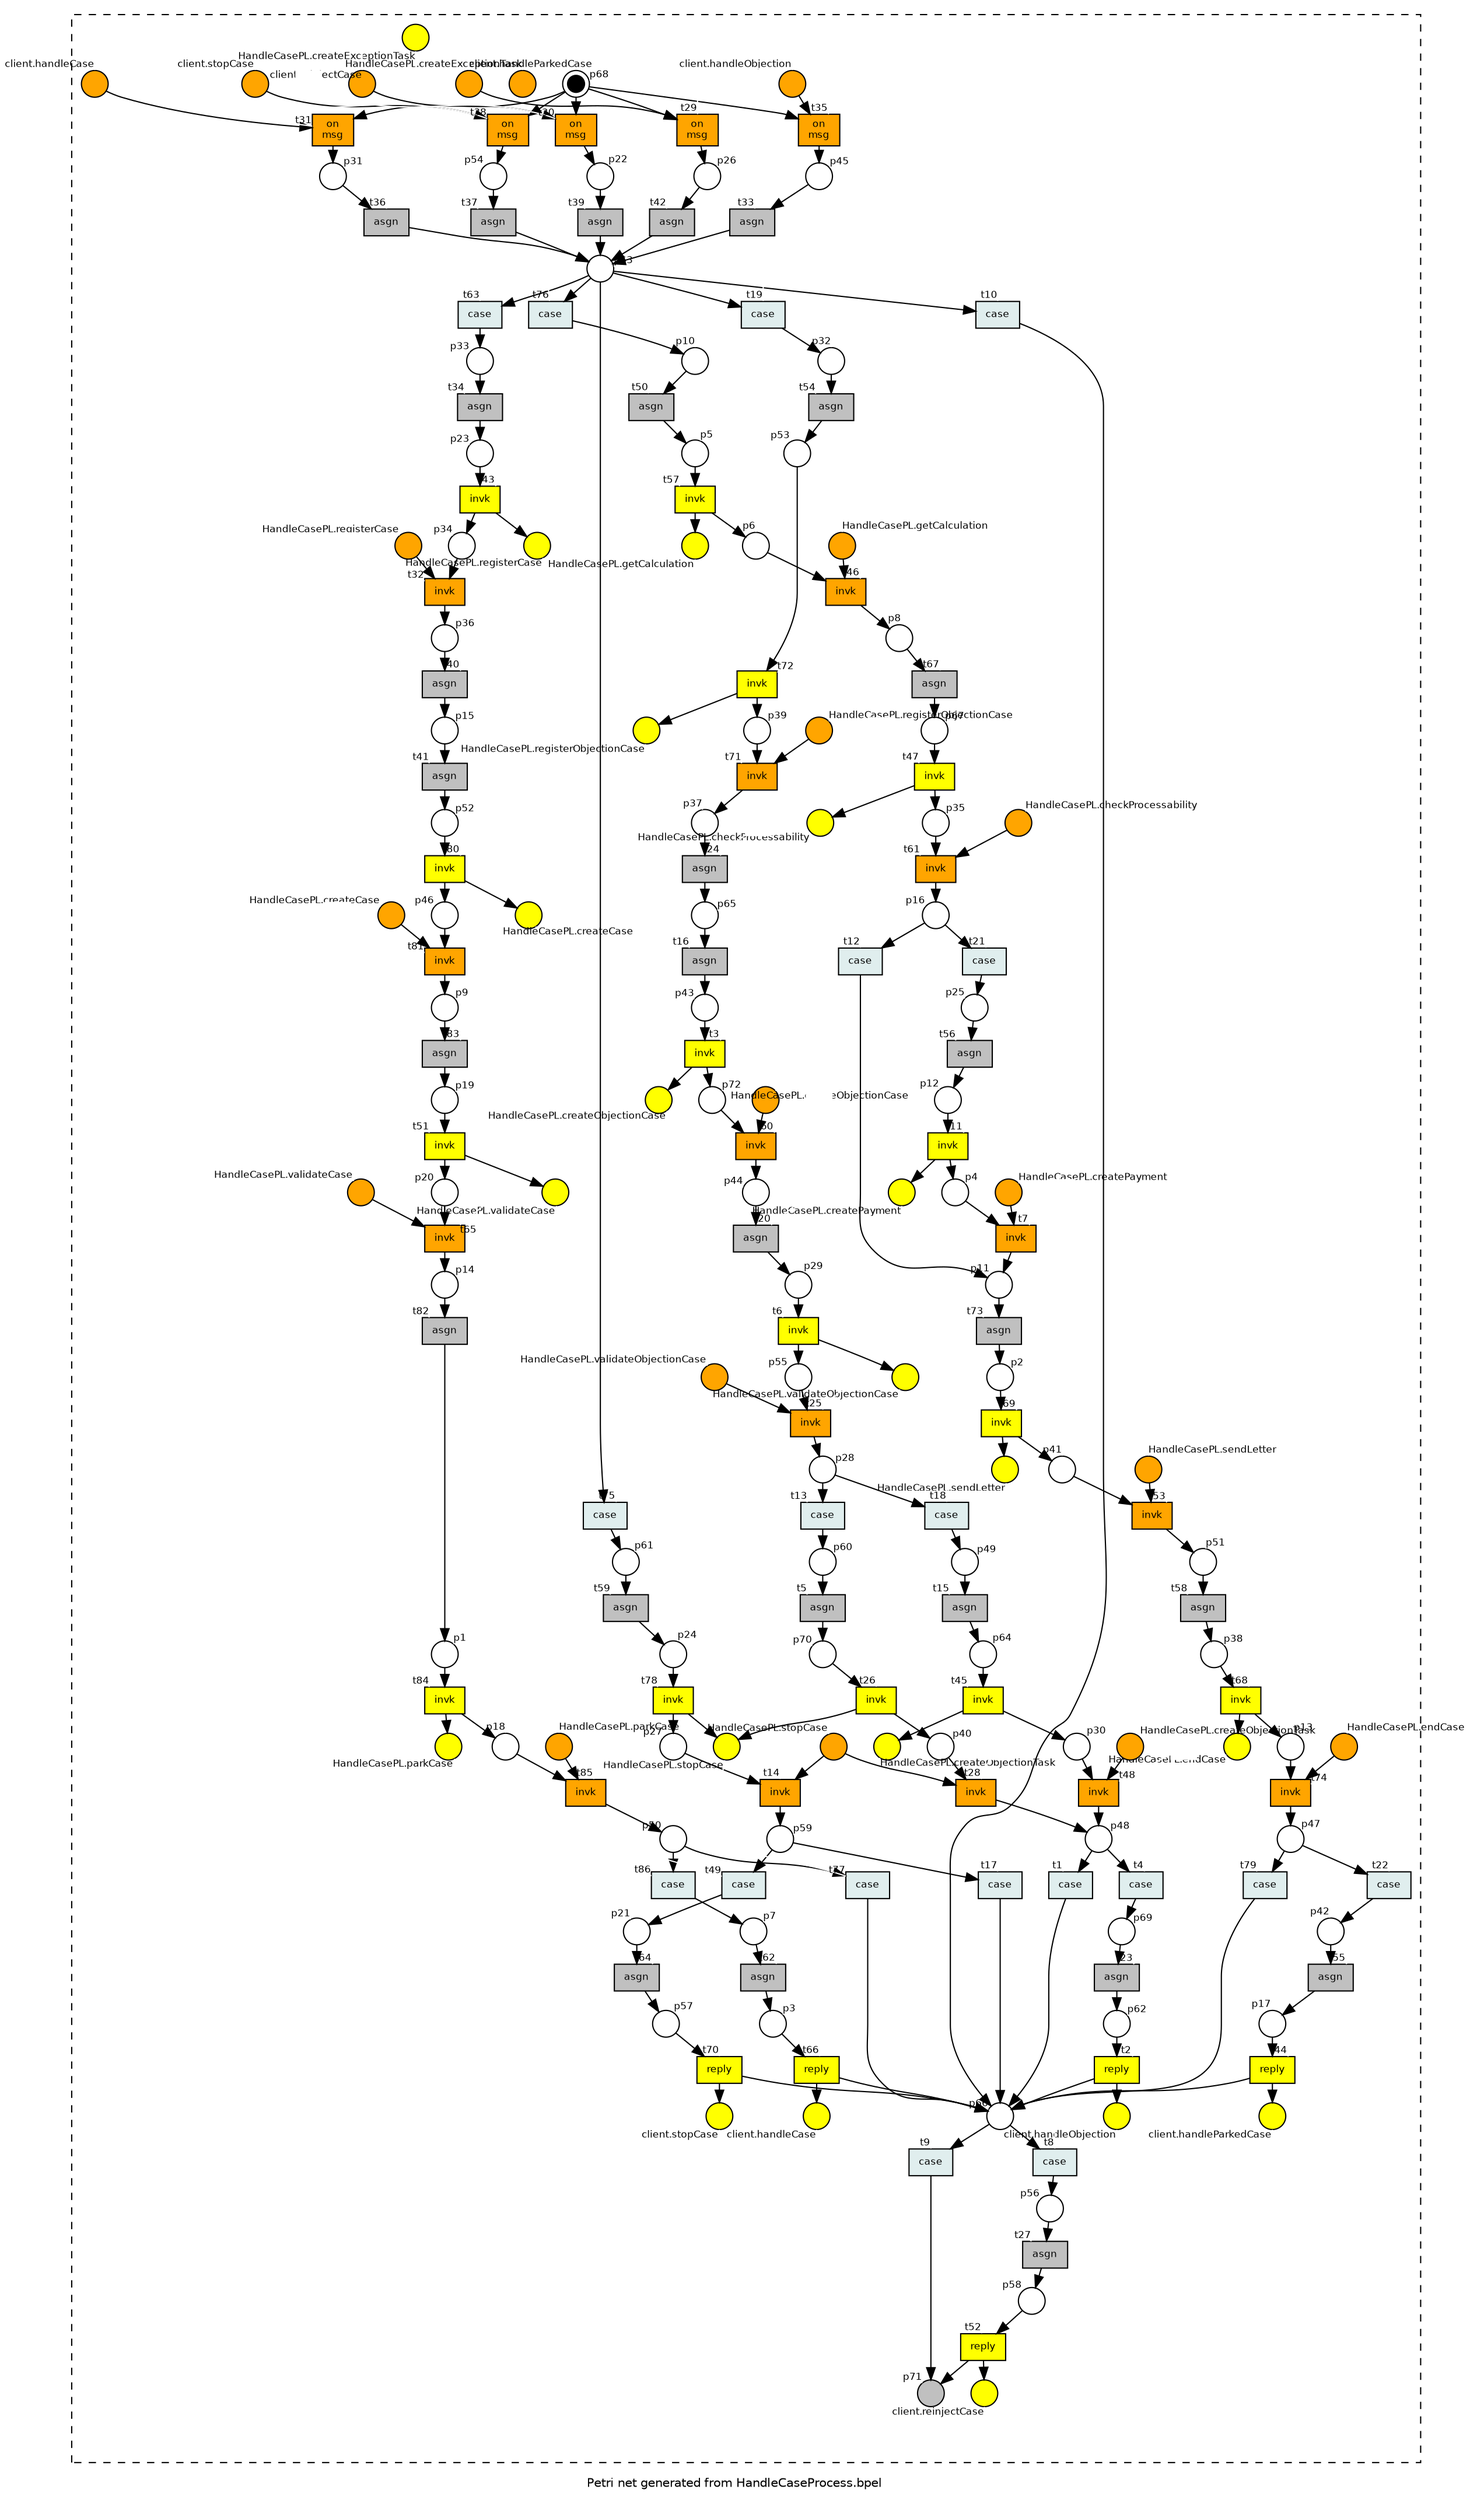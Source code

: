 digraph N {
 graph [fontname="Helvetica" nodesep=0.3 ranksep="0.2 equally" fontsize=10 label="Petri net generated from HandleCaseProcess.bpel"]
 node [fontname="Helvetica" fontsize=8  width=".3" height=".3" label="" style=filled fillcolor=white]
 edge [fontname="Helvetica" fontsize=8 color=white arrowhead=none weight="20.0"]


 // places
 node [shape=circle];
 p1  	[]
 p1_l	[shape=none];
 p1_l -> p1 [headlabel="p1"]
 p2  	[]
 p2_l	[shape=none];
 p2_l -> p2 [headlabel="p2"]
 p3  	[]
 p3_l	[shape=none];
 p3_l -> p3 [headlabel="p3"]
 p4  	[]
 p4_l	[shape=none];
 p4_l -> p4 [headlabel="p4"]
 p5  	[]
 p5_l	[shape=none];
 p5_l -> p5 [headlabel="p5"]
 p6  	[]
 p6_l	[shape=none];
 p6_l -> p6 [headlabel="p6"]
 p7  	[]
 p7_l	[shape=none];
 p7_l -> p7 [headlabel="p7"]
 p8  	[]
 p8_l	[shape=none];
 p8_l -> p8 [headlabel="p8"]
 p9  	[]
 p9_l	[shape=none];
 p9_l -> p9 [headlabel="p9"]
 p10  	[]
 p10_l	[shape=none];
 p10_l -> p10 [headlabel="p10"]
 p11  	[]
 p11_l	[shape=none];
 p11_l -> p11 [headlabel="p11"]
 p12  	[]
 p12_l	[shape=none];
 p12_l -> p12 [headlabel="p12"]
 p13  	[]
 p13_l	[shape=none];
 p13_l -> p13 [headlabel="p13"]
 p14  	[]
 p14_l	[shape=none];
 p14_l -> p14 [headlabel="p14"]
 p15  	[]
 p15_l	[shape=none];
 p15_l -> p15 [headlabel="p15"]
 p16  	[]
 p16_l	[shape=none];
 p16_l -> p16 [headlabel="p16"]
 p17  	[]
 p17_l	[shape=none];
 p17_l -> p17 [headlabel="p17"]
 p18  	[]
 p18_l	[shape=none];
 p18_l -> p18 [headlabel="p18"]
 p19  	[]
 p19_l	[shape=none];
 p19_l -> p19 [headlabel="p19"]
 p20  	[]
 p20_l	[shape=none];
 p20_l -> p20 [headlabel="p20"]
 p21  	[]
 p21_l	[shape=none];
 p21_l -> p21 [headlabel="p21"]
 p22  	[]
 p22_l	[shape=none];
 p22_l -> p22 [headlabel="p22"]
 p23  	[]
 p23_l	[shape=none];
 p23_l -> p23 [headlabel="p23"]
 p24  	[]
 p24_l	[shape=none];
 p24_l -> p24 [headlabel="p24"]
 p25  	[]
 p25_l	[shape=none];
 p25_l -> p25 [headlabel="p25"]
 p26  	[]
 p26_l	[shape=none];
 p26_l -> p26 [headlabel="p26"]
 p27  	[]
 p27_l	[shape=none];
 p27_l -> p27 [headlabel="p27"]
 p28  	[]
 p28_l	[shape=none];
 p28_l -> p28 [headlabel="p28"]
 p29  	[]
 p29_l	[shape=none];
 p29_l -> p29 [headlabel="p29"]
 p30  	[]
 p30_l	[shape=none];
 p30_l -> p30 [headlabel="p30"]
 p31  	[]
 p31_l	[shape=none];
 p31_l -> p31 [headlabel="p31"]
 p32  	[]
 p32_l	[shape=none];
 p32_l -> p32 [headlabel="p32"]
 p33  	[]
 p33_l	[shape=none];
 p33_l -> p33 [headlabel="p33"]
 p34  	[]
 p34_l	[shape=none];
 p34_l -> p34 [headlabel="p34"]
 p35  	[]
 p35_l	[shape=none];
 p35_l -> p35 [headlabel="p35"]
 p36  	[]
 p36_l	[shape=none];
 p36_l -> p36 [headlabel="p36"]
 p37  	[]
 p37_l	[shape=none];
 p37_l -> p37 [headlabel="p37"]
 p38  	[]
 p38_l	[shape=none];
 p38_l -> p38 [headlabel="p38"]
 p39  	[]
 p39_l	[shape=none];
 p39_l -> p39 [headlabel="p39"]
 p40  	[]
 p40_l	[shape=none];
 p40_l -> p40 [headlabel="p40"]
 p41  	[]
 p41_l	[shape=none];
 p41_l -> p41 [headlabel="p41"]
 p42  	[]
 p42_l	[shape=none];
 p42_l -> p42 [headlabel="p42"]
 p43  	[]
 p43_l	[shape=none];
 p43_l -> p43 [headlabel="p43"]
 p44  	[]
 p44_l	[shape=none];
 p44_l -> p44 [headlabel="p44"]
 p45  	[]
 p45_l	[shape=none];
 p45_l -> p45 [headlabel="p45"]
 p46  	[]
 p46_l	[shape=none];
 p46_l -> p46 [headlabel="p46"]
 p47  	[]
 p47_l	[shape=none];
 p47_l -> p47 [headlabel="p47"]
 p48  	[]
 p48_l	[shape=none];
 p48_l -> p48 [headlabel="p48"]
 p49  	[]
 p49_l	[shape=none];
 p49_l -> p49 [headlabel="p49"]
 p50  	[]
 p50_l	[shape=none];
 p50_l -> p50 [headlabel="p50"]
 p51  	[]
 p51_l	[shape=none];
 p51_l -> p51 [headlabel="p51"]
 p52  	[]
 p52_l	[shape=none];
 p52_l -> p52 [headlabel="p52"]
 p53  	[]
 p53_l	[shape=none];
 p53_l -> p53 [headlabel="p53"]
 p54  	[]
 p54_l	[shape=none];
 p54_l -> p54 [headlabel="p54"]
 p73  	[fillcolor=orange]
 p73_l	[shape=none];
 p73_l -> p73 [headlabel="client.handleObjection"]
 p55  	[]
 p55_l	[shape=none];
 p55_l -> p55 [headlabel="p55"]
 p74  	[fillcolor=orange]
 p74_l	[shape=none];
 p74_l -> p74 [headlabel="HandleCasePL.createExceptionTask"]
 p75  	[fillcolor=orange]
 p75_l	[shape=none];
 p75_l -> p75 [headlabel="client.stopCase"]
 p76  	[fillcolor=orange]
 p76_l	[shape=none];
 p76_l -> p76 [headlabel="client.handleParkedCase"]
 p56  	[]
 p56_l	[shape=none];
 p56_l -> p56 [headlabel="p56"]
 p57  	[]
 p57_l	[shape=none];
 p57_l -> p57 [headlabel="p57"]
 p58  	[]
 p58_l	[shape=none];
 p58_l -> p58 [headlabel="p58"]
 p59  	[]
 p59_l	[shape=none];
 p59_l -> p59 [headlabel="p59"]
 p60  	[]
 p60_l	[shape=none];
 p60_l -> p60 [headlabel="p60"]
 p61  	[]
 p61_l	[shape=none];
 p61_l -> p61 [headlabel="p61"]
 p62  	[]
 p62_l	[shape=none];
 p62_l -> p62 [headlabel="p62"]
 p63  	[]
 p63_l	[shape=none];
 p63_l -> p63 [headlabel="p63"]
 p64  	[]
 p64_l	[shape=none];
 p64_l -> p64 [headlabel="p64"]
 p65  	[]
 p65_l	[shape=none];
 p65_l -> p65 [headlabel="p65"]
 p66  	[]
 p66_l	[shape=none];
 p66_l -> p66 [headlabel="p66"]
 p67  	[]
 p67_l	[shape=none];
 p67_l -> p67 [headlabel="p67"]
 p68  	[fillcolor=black peripheries=2 height=".2" width=".2" ]
 p68_l	[shape=none];
 p68_l -> p68 [headlabel="p68"]
 p69  	[]
 p69_l	[shape=none];
 p69_l -> p69 [headlabel="p69"]
 p70  	[]
 p70_l	[shape=none];
 p70_l -> p70 [headlabel="p70"]
 p71  	[fillcolor=gray]
 p71_l	[shape=none];
 p71_l -> p71 [headlabel="p71"]
 p72  	[]
 p72_l	[shape=none];
 p72_l -> p72 [headlabel="p72"]
 p93  	[fillcolor=yellow]
 p93_l	[shape=none];
 p93 -> p93_l [taillabel="HandleCasePL.validateCase"]
 p94  	[fillcolor=yellow]
 p94_l	[shape=none];
 p94 -> p94_l [taillabel="HandleCasePL.endCase"]
 p95  	[fillcolor=yellow]
 p95_l	[shape=none];
 p95 -> p95_l [taillabel="HandleCasePL.createCase"]
 p77  	[fillcolor=orange]
 p77_l	[shape=none];
 p77_l -> p77 [headlabel="HandleCasePL.parkCase"]
 p78  	[fillcolor=orange]
 p78_l	[shape=none];
 p78_l -> p78 [headlabel="HandleCasePL.registerObjectionCase"]
 p96  	[fillcolor=yellow]
 p96_l	[shape=none];
 p96 -> p96_l [taillabel="client.handleObjection"]
 p97  	[fillcolor=yellow]
 p97_l	[shape=none];
 p97 -> p97_l [taillabel="HandleCasePL.validateObjectionCase"]
 p98  	[fillcolor=yellow]
 p98_l	[shape=none];
 p98 -> p98_l [taillabel="HandleCasePL.getCalculation"]
 p99  	[fillcolor=yellow]
 p99_l	[shape=none];
 p99 -> p99_l [taillabel="HandleCasePL.createPayment"]
 p100  	[fillcolor=yellow]
 p100_l	[shape=none];
 p100 -> p100_l [taillabel="client.stopCase"]
 p101  	[fillcolor=yellow]
 p101_l	[shape=none];
 p101 -> p101_l [taillabel="HandleCasePL.createObjectionCase"]
 p79  	[fillcolor=orange]
 p79_l	[shape=none];
 p79_l -> p79 [headlabel="HandleCasePL.registerCase"]
 p80  	[fillcolor=orange]
 p80_l	[shape=none];
 p80_l -> p80 [headlabel="HandleCasePL.createPayment"]
 p102  	[fillcolor=yellow]
 p102_l	[shape=none];
 p102 -> p102_l [taillabel="HandleCasePL.checkProcessability"]
 p103  	[fillcolor=yellow]
 p103_l	[shape=none];
 p103 -> p103_l [taillabel="HandleCasePL.createExceptionTask"]
 p104  	[fillcolor=yellow]
 p104_l	[shape=none];
 p104 -> p104_l [taillabel="client.handleCase"]
 p81  	[fillcolor=orange]
 p81_l	[shape=none];
 p81_l -> p81 [headlabel="HandleCasePL.validateCase"]
 p82  	[fillcolor=orange]
 p82_l	[shape=none];
 p82_l -> p82 [headlabel="HandleCasePL.createObjectionTask"]
 p83  	[fillcolor=orange]
 p83_l	[shape=none];
 p83_l -> p83 [headlabel="client.handleCase"]
 p84  	[fillcolor=orange]
 p84_l	[shape=none];
 p84_l -> p84 [headlabel="HandleCasePL.endCase"]
 p85  	[fillcolor=orange]
 p85_l	[shape=none];
 p85_l -> p85 [headlabel="HandleCasePL.getCalculation"]
 p105  	[fillcolor=yellow]
 p105_l	[shape=none];
 p105 -> p105_l [taillabel="HandleCasePL.createObjectionTask"]
 p106  	[fillcolor=yellow]
 p106_l	[shape=none];
 p106 -> p106_l [taillabel="client.handleParkedCase"]
 p107  	[fillcolor=yellow]
 p107_l	[shape=none];
 p107 -> p107_l [taillabel="HandleCasePL.sendLetter"]
 p108  	[fillcolor=yellow]
 p108_l	[shape=none];
 p108 -> p108_l [taillabel="HandleCasePL.stopCase"]
 p109  	[fillcolor=yellow]
 p109_l	[shape=none];
 p109 -> p109_l [taillabel="HandleCasePL.registerObjectionCase"]
 p110  	[fillcolor=yellow]
 p110_l	[shape=none];
 p110 -> p110_l [taillabel="HandleCasePL.parkCase"]
 p111  	[fillcolor=yellow]
 p111_l	[shape=none];
 p111 -> p111_l [taillabel="client.reinjectCase"]
 p112  	[fillcolor=yellow]
 p112_l	[shape=none];
 p112 -> p112_l [taillabel="HandleCasePL.registerCase"]
 p86  	[fillcolor=orange]
 p86_l	[shape=none];
 p86_l -> p86 [headlabel="HandleCasePL.checkProcessability"]
 p87  	[fillcolor=orange]
 p87_l	[shape=none];
 p87_l -> p87 [headlabel="client.reinjectCase"]
 p88  	[fillcolor=orange]
 p88_l	[shape=none];
 p88_l -> p88 [headlabel="HandleCasePL.createCase"]
 p89  	[fillcolor=orange]
 p89_l	[shape=none];
 p89_l -> p89 [headlabel="HandleCasePL.createObjectionCase"]
 p90  	[fillcolor=orange]
 p90_l	[shape=none];
 p90_l -> p90 [headlabel="HandleCasePL.stopCase"]
 p91  	[fillcolor=orange]
 p91_l	[shape=none];
 p91_l -> p91 [headlabel="HandleCasePL.validateObjectionCase"]
 p92  	[fillcolor=orange]
 p92_l	[shape=none];
 p92_l -> p92 [headlabel="HandleCasePL.sendLetter"]

 // transitions
 node [shape=box]
 t1  	[label="case" fillcolor=azure2]
 t1_l	[shape=none];
 t1_l -> t1 [headlabel="t1"]
 t2  	[fillcolor=yellow label="reply"]
 t2_l	[shape=none];
 t2_l -> t2 [headlabel="t2"]
 t3  	[fillcolor=yellow label="invk"]
 t3_l	[shape=none];
 t3_l -> t3 [headlabel="t3"]
 t4  	[label="case" fillcolor=azure2]
 t4_l	[shape=none];
 t4_l -> t4 [headlabel="t4"]
 t5  	[label="asgn" fillcolor=gray]
 t5_l	[shape=none];
 t5_l -> t5 [headlabel="t5"]
 t6  	[fillcolor=yellow label="invk"]
 t6_l	[shape=none];
 t6_l -> t6 [headlabel="t6"]
 t7  	[fillcolor=orange label="invk"]
 t7_l	[shape=none];
 t7_l -> t7 [headlabel="t7"]
 t8  	[label="case" fillcolor=azure2]
 t8_l	[shape=none];
 t8_l -> t8 [headlabel="t8"]
 t9  	[label="case" fillcolor=azure2]
 t9_l	[shape=none];
 t9_l -> t9 [headlabel="t9"]
 t10  	[label="case" fillcolor=azure2]
 t10_l	[shape=none];
 t10_l -> t10 [headlabel="t10"]
 t11  	[fillcolor=yellow label="invk"]
 t11_l	[shape=none];
 t11_l -> t11 [headlabel="t11"]
 t12  	[label="case" fillcolor=azure2]
 t12_l	[shape=none];
 t12_l -> t12 [headlabel="t12"]
 t13  	[label="case" fillcolor=azure2]
 t13_l	[shape=none];
 t13_l -> t13 [headlabel="t13"]
 t14  	[fillcolor=orange label="invk"]
 t14_l	[shape=none];
 t14_l -> t14 [headlabel="t14"]
 t15  	[label="asgn" fillcolor=gray]
 t15_l	[shape=none];
 t15_l -> t15 [headlabel="t15"]
 t16  	[label="asgn" fillcolor=gray]
 t16_l	[shape=none];
 t16_l -> t16 [headlabel="t16"]
 t17  	[label="case" fillcolor=azure2]
 t17_l	[shape=none];
 t17_l -> t17 [headlabel="t17"]
 t18  	[label="case" fillcolor=azure2]
 t18_l	[shape=none];
 t18_l -> t18 [headlabel="t18"]
 t19  	[label="case" fillcolor=azure2]
 t19_l	[shape=none];
 t19_l -> t19 [headlabel="t19"]
 t20  	[label="asgn" fillcolor=gray]
 t20_l	[shape=none];
 t20_l -> t20 [headlabel="t20"]
 t21  	[label="case" fillcolor=azure2]
 t21_l	[shape=none];
 t21_l -> t21 [headlabel="t21"]
 t22  	[label="case" fillcolor=azure2]
 t22_l	[shape=none];
 t22_l -> t22 [headlabel="t22"]
 t23  	[label="asgn" fillcolor=gray]
 t23_l	[shape=none];
 t23_l -> t23 [headlabel="t23"]
 t24  	[label="asgn" fillcolor=gray]
 t24_l	[shape=none];
 t24_l -> t24 [headlabel="t24"]
 t25  	[fillcolor=orange label="invk"]
 t25_l	[shape=none];
 t25_l -> t25 [headlabel="t25"]
 t26  	[fillcolor=yellow label="invk"]
 t26_l	[shape=none];
 t26_l -> t26 [headlabel="t26"]
 t27  	[label="asgn" fillcolor=gray]
 t27_l	[shape=none];
 t27_l -> t27 [headlabel="t27"]
 t28  	[fillcolor=orange label="invk"]
 t28_l	[shape=none];
 t28_l -> t28 [headlabel="t28"]
 t29  	[fillcolor=orange label="on\nmsg"]
 t29_l	[shape=none];
 t29_l -> t29 [headlabel="t29"]
 t30  	[fillcolor=orange label="on\nmsg"]
 t30_l	[shape=none];
 t30_l -> t30 [headlabel="t30"]
 t31  	[fillcolor=orange label="on\nmsg"]
 t31_l	[shape=none];
 t31_l -> t31 [headlabel="t31"]
 t32  	[fillcolor=orange label="invk"]
 t32_l	[shape=none];
 t32_l -> t32 [headlabel="t32"]
 t33  	[label="asgn" fillcolor=gray]
 t33_l	[shape=none];
 t33_l -> t33 [headlabel="t33"]
 t34  	[label="asgn" fillcolor=gray]
 t34_l	[shape=none];
 t34_l -> t34 [headlabel="t34"]
 t35  	[fillcolor=orange label="on\nmsg"]
 t35_l	[shape=none];
 t35_l -> t35 [headlabel="t35"]
 t36  	[label="asgn" fillcolor=gray]
 t36_l	[shape=none];
 t36_l -> t36 [headlabel="t36"]
 t37  	[label="asgn" fillcolor=gray]
 t37_l	[shape=none];
 t37_l -> t37 [headlabel="t37"]
 t38  	[fillcolor=orange label="on\nmsg"]
 t38_l	[shape=none];
 t38_l -> t38 [headlabel="t38"]
 t39  	[label="asgn" fillcolor=gray]
 t39_l	[shape=none];
 t39_l -> t39 [headlabel="t39"]
 t40  	[label="asgn" fillcolor=gray]
 t40_l	[shape=none];
 t40_l -> t40 [headlabel="t40"]
 t41  	[label="asgn" fillcolor=gray]
 t41_l	[shape=none];
 t41_l -> t41 [headlabel="t41"]
 t42  	[label="asgn" fillcolor=gray]
 t42_l	[shape=none];
 t42_l -> t42 [headlabel="t42"]
 t43  	[fillcolor=yellow label="invk"]
 t43_l	[shape=none];
 t43_l -> t43 [headlabel="t43"]
 t44  	[fillcolor=yellow label="reply"]
 t44_l	[shape=none];
 t44_l -> t44 [headlabel="t44"]
 t45  	[fillcolor=yellow label="invk"]
 t45_l	[shape=none];
 t45_l -> t45 [headlabel="t45"]
 t46  	[fillcolor=orange label="invk"]
 t46_l	[shape=none];
 t46_l -> t46 [headlabel="t46"]
 t47  	[fillcolor=yellow label="invk"]
 t47_l	[shape=none];
 t47_l -> t47 [headlabel="t47"]
 t48  	[fillcolor=orange label="invk"]
 t48_l	[shape=none];
 t48_l -> t48 [headlabel="t48"]
 t49  	[label="case" fillcolor=azure2]
 t49_l	[shape=none];
 t49_l -> t49 [headlabel="t49"]
 t50  	[label="asgn" fillcolor=gray]
 t50_l	[shape=none];
 t50_l -> t50 [headlabel="t50"]
 t51  	[fillcolor=yellow label="invk"]
 t51_l	[shape=none];
 t51_l -> t51 [headlabel="t51"]
 t52  	[fillcolor=yellow label="reply"]
 t52_l	[shape=none];
 t52_l -> t52 [headlabel="t52"]
 t53  	[fillcolor=orange label="invk"]
 t53_l	[shape=none];
 t53_l -> t53 [headlabel="t53"]
 t54  	[label="asgn" fillcolor=gray]
 t54_l	[shape=none];
 t54_l -> t54 [headlabel="t54"]
 t55  	[label="asgn" fillcolor=gray]
 t55_l	[shape=none];
 t55_l -> t55 [headlabel="t55"]
 t56  	[label="asgn" fillcolor=gray]
 t56_l	[shape=none];
 t56_l -> t56 [headlabel="t56"]
 t57  	[fillcolor=yellow label="invk"]
 t57_l	[shape=none];
 t57_l -> t57 [headlabel="t57"]
 t58  	[label="asgn" fillcolor=gray]
 t58_l	[shape=none];
 t58_l -> t58 [headlabel="t58"]
 t59  	[label="asgn" fillcolor=gray]
 t59_l	[shape=none];
 t59_l -> t59 [headlabel="t59"]
 t60  	[fillcolor=orange label="invk"]
 t60_l	[shape=none];
 t60_l -> t60 [headlabel="t60"]
 t61  	[fillcolor=orange label="invk"]
 t61_l	[shape=none];
 t61_l -> t61 [headlabel="t61"]
 t62  	[label="asgn" fillcolor=gray]
 t62_l	[shape=none];
 t62_l -> t62 [headlabel="t62"]
 t63  	[label="case" fillcolor=azure2]
 t63_l	[shape=none];
 t63_l -> t63 [headlabel="t63"]
 t64  	[label="asgn" fillcolor=gray]
 t64_l	[shape=none];
 t64_l -> t64 [headlabel="t64"]
 t65  	[fillcolor=orange label="invk"]
 t65_l	[shape=none];
 t65_l -> t65 [headlabel="t65"]
 t66  	[fillcolor=yellow label="reply"]
 t66_l	[shape=none];
 t66_l -> t66 [headlabel="t66"]
 t67  	[label="asgn" fillcolor=gray]
 t67_l	[shape=none];
 t67_l -> t67 [headlabel="t67"]
 t68  	[fillcolor=yellow label="invk"]
 t68_l	[shape=none];
 t68_l -> t68 [headlabel="t68"]
 t69  	[fillcolor=yellow label="invk"]
 t69_l	[shape=none];
 t69_l -> t69 [headlabel="t69"]
 t70  	[fillcolor=yellow label="reply"]
 t70_l	[shape=none];
 t70_l -> t70 [headlabel="t70"]
 t71  	[fillcolor=orange label="invk"]
 t71_l	[shape=none];
 t71_l -> t71 [headlabel="t71"]
 t72  	[fillcolor=yellow label="invk"]
 t72_l	[shape=none];
 t72_l -> t72 [headlabel="t72"]
 t73  	[label="asgn" fillcolor=gray]
 t73_l	[shape=none];
 t73_l -> t73 [headlabel="t73"]
 t74  	[fillcolor=orange label="invk"]
 t74_l	[shape=none];
 t74_l -> t74 [headlabel="t74"]
 t75  	[label="case" fillcolor=azure2]
 t75_l	[shape=none];
 t75_l -> t75 [headlabel="t75"]
 t76  	[label="case" fillcolor=azure2]
 t76_l	[shape=none];
 t76_l -> t76 [headlabel="t76"]
 t77  	[label="case" fillcolor=azure2]
 t77_l	[shape=none];
 t77_l -> t77 [headlabel="t77"]
 t78  	[fillcolor=yellow label="invk"]
 t78_l	[shape=none];
 t78_l -> t78 [headlabel="t78"]
 t79  	[label="case" fillcolor=azure2]
 t79_l	[shape=none];
 t79_l -> t79 [headlabel="t79"]
 t80  	[fillcolor=yellow label="invk"]
 t80_l	[shape=none];
 t80_l -> t80 [headlabel="t80"]
 t81  	[fillcolor=orange label="invk"]
 t81_l	[shape=none];
 t81_l -> t81 [headlabel="t81"]
 t82  	[label="asgn" fillcolor=gray]
 t82_l	[shape=none];
 t82_l -> t82 [headlabel="t82"]
 t83  	[label="asgn" fillcolor=gray]
 t83_l	[shape=none];
 t83_l -> t83 [headlabel="t83"]
 t84  	[fillcolor=yellow label="invk"]
 t84_l	[shape=none];
 t84_l -> t84 [headlabel="t84"]
 t85  	[fillcolor=orange label="invk"]
 t85_l	[shape=none];
 t85_l -> t85 [headlabel="t85"]
 t86  	[label="case" fillcolor=azure2]
 t86_l	[shape=none];
 t86_l -> t86 [headlabel="t86"]

 // cluster the inner of the net
 subgraph cluster1
 {
  t1 t1_l t2 t2_l t3 t3_l t4 t4_l t5 t5_l t6 t6_l t7 t7_l t8 t8_l t9 t9_l t10 t10_l t11 t11_l t12 t12_l t13 t13_l t14 t14_l t15 t15_l t16 t16_l t17 t17_l t18 t18_l t19 t19_l t20 t20_l t21 t21_l t22 t22_l t23 t23_l t24 t24_l t25 t25_l t26 t26_l t27 t27_l t28 t28_l t29 t29_l t30 t30_l t31 t31_l t32 t32_l t33 t33_l t34 t34_l t35 t35_l t36 t36_l t37 t37_l t38 t38_l t39 t39_l t40 t40_l t41 t41_l t42 t42_l t43 t43_l t44 t44_l t45 t45_l t46 t46_l t47 t47_l t48 t48_l t49 t49_l t50 t50_l t51 t51_l t52 t52_l t53 t53_l t54 t54_l t55 t55_l t56 t56_l t57 t57_l t58 t58_l t59 t59_l t60 t60_l t61 t61_l t62 t62_l t63 t63_l t64 t64_l t65 t65_l t66 t66_l t67 t67_l t68 t68_l t69 t69_l t70 t70_l t71 t71_l t72 t72_l t73 t73_l t74 t74_l t75 t75_l t76 t76_l t77 t77_l t78 t78_l t79 t79_l t80 t80_l t81 t81_l t82 t82_l t83 t83_l t84 t84_l t85 t85_l t86 t86_l
  p1 p1_l p2 p2_l p3 p3_l p4 p4_l p5 p5_l p6 p6_l p7 p7_l p8 p8_l p9 p9_l p10 p10_l p11 p11_l p12 p12_l p13 p13_l p14 p14_l p15 p15_l p16 p16_l p17 p17_l p18 p18_l p19 p19_l p20 p20_l p21 p21_l p22 p22_l p23 p23_l p24 p24_l p25 p25_l p26 p26_l p27 p27_l p28 p28_l p29 p29_l p30 p30_l p31 p31_l p32 p32_l p33 p33_l p34 p34_l p35 p35_l p36 p36_l p37 p37_l p38 p38_l p39 p39_l p40 p40_l p41 p41_l p42 p42_l p43 p43_l p44 p44_l p45 p45_l p46 p46_l p47 p47_l p48 p48_l p49 p49_l p50 p50_l p51 p51_l p52 p52_l p53 p53_l p54 p54_l p73 p73_l p55 p55_l p74 p74_l p75 p75_l p76 p76_l p56 p56_l p57 p57_l p58 p58_l p59 p59_l p60 p60_l p61 p61_l p62 p62_l p63 p63_l p64 p64_l p65 p65_l p66 p66_l p67 p67_l p68 p69 p69_l p70 p70_l p71 p71_l p72 p72_l p93 p93_l p94 p94_l p95 p95_l p77 p77_l p78 p78_l p96 p96_l p97 p97_l p98 p98_l p99 p99_l p100 p100_l p101 p101_l p79 p79_l p80 p80_l p102 p102_l p103 p103_l p104 p104_l p81 p81_l p82 p82_l p83 p83_l p84 p84_l p85 p85_l p105 p105_l p106 p106_l p107 p107_l p108 p108_l p109 p109_l p110 p110_l p111 p111_l p112 p112_l p86 p86_l p87 p87_l p88 p88_l p89 p89_l p90 p90_l p91 p91_l p92 p92_l
  label="" style=dashed
 }

 // arcs
 edge [fontname="Helvetica" fontsize=8 arrowhead=normal color=black]
 p36 -> t40	[weight=10000.0]
 p90 -> t28	[]
 p23 -> t43	[weight=10000.0]
 t41 -> p52	[weight=10000.0]
 t60 -> p44	[weight=10000.0]
 p44 -> t20	[weight=10000.0]
 p63 -> t19	[weight=10000.0]
 t19 -> p32	[weight=10000.0]
 p28 -> t13	[weight=10000.0]
 p63 -> t75	[weight=10000.0]
 p63 -> t10	[weight=10000.0]
 p63 -> t63	[weight=10000.0]
 t26 -> p40	[weight=10000.0]
 t51 -> p93	[]
 p28 -> t18	[weight=10000.0]
 t34 -> p23	[weight=10000.0]
 t33 -> p63	[weight=10000.0]
 t39 -> p63	[weight=10000.0]
 p65 -> t16	[weight=10000.0]
 t51 -> p20	[weight=10000.0]
 p46 -> t81	[weight=10000.0]
 t2 -> p96	[]
 p63 -> t76	[weight=10000.0]
 t80 -> p95	[]
 p88 -> t81	[]
 t80 -> p46	[weight=10000.0]
 t37 -> p63	[weight=10000.0]
 t23 -> p62	[weight=10000.0]
 t25 -> p28	[weight=10000.0]
 t32 -> p36	[weight=10000.0]
 p50 -> t86	[weight=10000.0]
 t66 -> p104	[]
 p69 -> t23	[weight=10000.0]
 p60 -> t5	[weight=10000.0]
 t65 -> p14	[weight=10000.0]
 t63 -> p33	[weight=10000.0]
 t40 -> p15	[weight=10000.0]
 p18 -> t85	[weight=10000.0]
 t62 -> p3	[weight=10000.0]
 t84 -> p18	[weight=10000.0]
 t81 -> p9	[weight=10000.0]
 t85 -> p50	[weight=10000.0]
 p81 -> t65	[]
 p77 -> t85	[]
 p1 -> t84	[weight=10000.0]
 p3 -> t66	[weight=10000.0]
 p19 -> t51	[weight=10000.0]
 p15 -> t41	[weight=10000.0]
 p9 -> t83	[weight=10000.0]
 t5 -> p70	[weight=10000.0]
 p52 -> t80	[weight=10000.0]
 p32 -> t54	[weight=10000.0]
 p14 -> t82	[weight=10000.0]
 p33 -> t34	[weight=10000.0]
 t86 -> p7	[weight=10000.0]
 t84 -> p110	[]
 t82 -> p1	[weight=10000.0]
 p62 -> t2	[weight=10000.0]
 p50 -> t77	[weight=10000.0]
 t83 -> p19	[weight=10000.0]
 p20 -> t65	[weight=10000.0]
 p7 -> t62	[weight=10000.0]
 p22 -> t39	[weight=10000.0]
 p73 -> t35	[]
 p35 -> t61	[weight=10000.0]
 t79 -> p66	[weight=10000.0]
 t77 -> p66	[weight=10000.0]
 p79 -> t32	[]
 t30 -> p22	[weight=10000.0]
 t44 -> p66	[weight=10000.0]
 t29 -> p26	[weight=10000.0]
 t17 -> p66	[weight=10000.0]
 p54 -> t37	[weight=10000.0]
 p31 -> t36	[weight=10000.0]
 p6 -> t46	[weight=10000.0]
 p75 -> t38	[]
 p26 -> t42	[weight=10000.0]
 p68 -> t29	[weight=10000.0]
 t66 -> p66	[weight=10000.0]
 p45 -> t33	[weight=10000.0]
 t31 -> p31	[weight=10000.0]
 t43 -> p34	[weight=10000.0]
 p76 -> t29	[]
 p87 -> t30	[]
 p68 -> t31	[weight=10000.0]
 t78 -> p108	[]
 p68 -> t30	[weight=10000.0]
 t1 -> p66	[weight=10000.0]
 p68 -> t35	[weight=10000.0]
 t52 -> p71	[weight=10000.0]
 t2 -> p66	[weight=10000.0]
 p68 -> t38	[weight=10000.0]
 p34 -> t32	[weight=10000.0]
 p83 -> t31	[]
 p67 -> t47	[weight=10000.0]
 t56 -> p12	[weight=10000.0]
 t69 -> p41	[weight=10000.0]
 t43 -> p112	[]
 t47 -> p102	[]
 t38 -> p54	[weight=10000.0]
 t49 -> p21	[weight=10000.0]
 t70 -> p100	[]
 t10 -> p66	[weight=10000.0]
 t14 -> p59	[weight=10000.0]
 p21 -> t64	[weight=10000.0]
 t75 -> p61	[weight=10000.0]
 p86 -> t61	[]
 t48 -> p48	[weight=10000.0]
 t59 -> p24	[weight=10000.0]
 p25 -> t56	[weight=10000.0]
 p4 -> t7	[weight=10000.0]
 p66 -> t9	[weight=10000.0]
 p24 -> t78	[weight=10000.0]
 t72 -> p109	[]
 p57 -> t70	[weight=10000.0]
 t35 -> p45	[weight=10000.0]
 t70 -> p66	[weight=10000.0]
 t67 -> p67	[weight=10000.0]
 t69 -> p107	[]
 t11 -> p99	[]
 p12 -> t11	[weight=10000.0]
 p66 -> t8	[weight=10000.0]
 t68 -> p13	[weight=10000.0]
 p13 -> t74	[weight=10000.0]
 p59 -> t49	[weight=10000.0]
 t47 -> p35	[weight=10000.0]
 t21 -> p25	[weight=10000.0]
 p11 -> t73	[weight=10000.0]
 t64 -> p57	[weight=10000.0]
 t11 -> p4	[weight=10000.0]
 p42 -> t55	[weight=10000.0]
 t73 -> p2	[weight=10000.0]
 p84 -> t74	[]
 t22 -> p42	[weight=10000.0]
 p92 -> t53	[]
 p17 -> t44	[weight=10000.0]
 t12 -> p11	[weight=10000.0]
 p59 -> t17	[weight=10000.0]
 t53 -> p51	[weight=10000.0]
 p16 -> t21	[weight=10000.0]
 t68 -> p94	[]
 p80 -> t7	[]
 t46 -> p8	[weight=10000.0]
 t72 -> p39	[weight=10000.0]
 p10 -> t50	[weight=10000.0]
 p38 -> t68	[weight=10000.0]
 p8 -> t67	[weight=10000.0]
 t28 -> p48	[weight=10000.0]
 p48 -> t1	[weight=10000.0]
 p2 -> t69	[weight=10000.0]
 p41 -> t53	[weight=10000.0]
 p51 -> t58	[weight=10000.0]
 t61 -> p16	[weight=10000.0]
 t44 -> p106	[]
 p47 -> t22	[weight=10000.0]
 p61 -> t59	[weight=10000.0]
 t55 -> p17	[weight=10000.0]
 t58 -> p38	[weight=10000.0]
 t74 -> p47	[weight=10000.0]
 t15 -> p64	[weight=10000.0]
 t76 -> p10	[weight=10000.0]
 t71 -> p37	[weight=10000.0]
 t27 -> p58	[weight=10000.0]
 t42 -> p63	[weight=10000.0]
 t54 -> p53	[weight=10000.0]
 t6 -> p55	[weight=10000.0]
 p64 -> t45	[weight=10000.0]
 t52 -> p111	[]
 t3 -> p72	[weight=10000.0]
 p49 -> t15	[weight=10000.0]
 t7 -> p11	[weight=10000.0]
 p39 -> t71	[weight=10000.0]
 p48 -> t4	[weight=10000.0]
 t8 -> p56	[weight=10000.0]
 p30 -> t48	[weight=10000.0]
 p53 -> t72	[weight=10000.0]
 t9 -> p71	[weight=10000.0]
 t3 -> p101	[]
 p47 -> t79	[weight=10000.0]
 p91 -> t25	[]
 p56 -> t27	[weight=10000.0]
 t45 -> p105	[]
 t6 -> p97	[]
 t36 -> p63	[weight=10000.0]
 p16 -> t12	[weight=10000.0]
 p89 -> t60	[]
 p78 -> t71	[]
 p37 -> t24	[weight=10000.0]
 p55 -> t25	[weight=10000.0]
 p58 -> t52	[weight=10000.0]
 t26 -> p108	[]
 t50 -> p5	[weight=10000.0]
 p43 -> t3	[weight=10000.0]
 t13 -> p60	[weight=10000.0]
 p72 -> t60	[weight=10000.0]
 p40 -> t28	[weight=10000.0]
 t4 -> p69	[weight=10000.0]
 p5 -> t57	[weight=10000.0]
 t57 -> p98	[]
 p29 -> t6	[weight=10000.0]
 p70 -> t26	[weight=10000.0]
 t45 -> p30	[weight=10000.0]
 t24 -> p65	[weight=10000.0]
 p82 -> t48	[]
 t18 -> p49	[weight=10000.0]
 p90 -> t14	[]
 t20 -> p29	[weight=10000.0]
 t16 -> p43	[weight=10000.0]
 p27 -> t14	[weight=10000.0]
 p85 -> t46	[]
 t57 -> p6	[weight=10000.0]
 t78 -> p27	[weight=10000.0]
}
